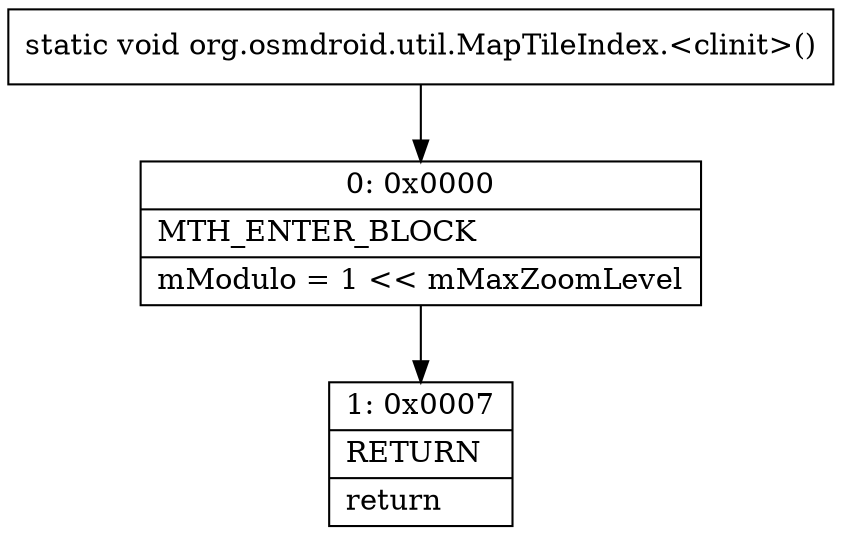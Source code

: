 digraph "CFG fororg.osmdroid.util.MapTileIndex.\<clinit\>()V" {
Node_0 [shape=record,label="{0\:\ 0x0000|MTH_ENTER_BLOCK\l|mModulo = 1 \<\< mMaxZoomLevel\l}"];
Node_1 [shape=record,label="{1\:\ 0x0007|RETURN\l|return\l}"];
MethodNode[shape=record,label="{static void org.osmdroid.util.MapTileIndex.\<clinit\>() }"];
MethodNode -> Node_0;
Node_0 -> Node_1;
}

